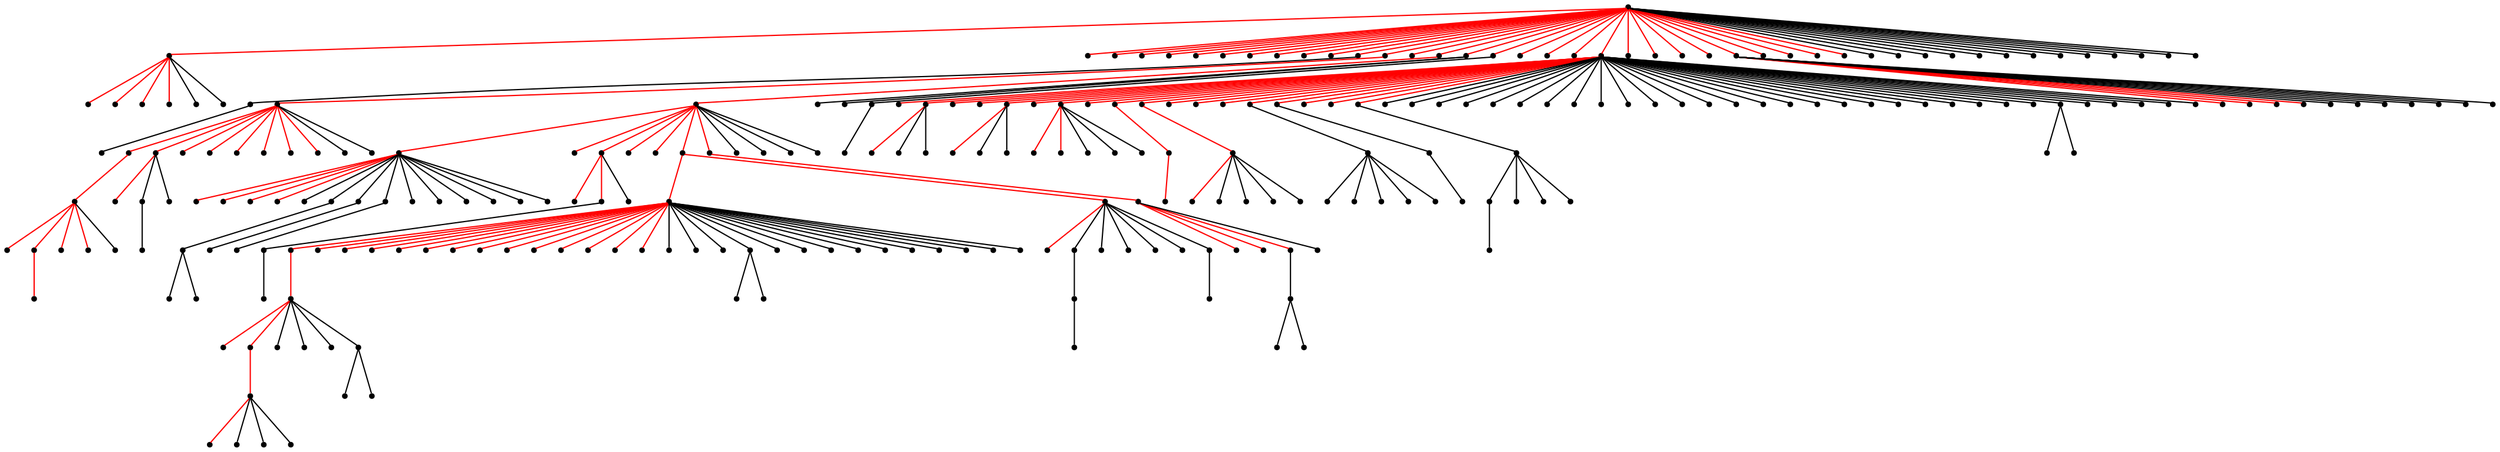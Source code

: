 strict graph "" {
	graph [bb="0,0,212.8,192.82",
		"edge"="{'color': '', 'pos': ''}",
		file="tmp_workspace/eucore/set2/layers/EUcore_Layer_2_drawing.dot",
		"graph"="{'bb': '0,0,212.8,192.82', 'edge': \"{'pos': ''}\", 'file': 'tmp_workspace/eucore/set2/layers/EUcore_Layer_2_drawing.dot', 'graph': '{\'\
bb\': \'0,0,212.8,192.82\', \'edge\': \"{\'pos\': \'\'}\", \'file\': \'tmp_workspace/eucore/set2/forests/EUcore_Layer_1_drawing.dot\', \'\
graph\': \"{\'bb\': \'0,0,212.8,192.82\', \'file\': \'/Users/felicedeluca/Developer/UofA/mlgd/pipeline/impred/tmp_workspace/eucore/\
set2/forests/EUcore_Layer_1_drawing.dot\', \'overlap\': \'prism\'}\", \'node\': \"{\'height\': \'\', \'label\': \'\\\\\\\\N\', \'level\': \'\', \'\
penwidth\': \'1\', \'pos\': \'\', \'shape\': \'point\', \'width\': \'\'}\", \'overlap\': \'prism\'}', 'node': \"{'height': '', 'label': '\\\\N', '\
level': '', 'penwidth': '1', 'pos': '', 'shape': 'point', 'width': ''}\", 'overlap': 'prism'}",
		"node"="{'height': '', 'label': '\\N', 'level': '', 'penwidth': '1', 'pos': '', 'shape': 'point', 'width': ''}",
		overlap=prism
	];
	node [label="\N",
		penwidth=1,
		shape=point
	];
	1	 [height=0.05,
		label=318,
		level=1,
		pos="-15.468000000000146,-28.455599999999833",
		width=0.05];
	2	 [height=0.05,
		label=547,
		level=1,
		pos="-58.84100000000011,-10.725599999999957",
		width=0.05];
	1 -- 2	 [color=red,
		pos="140.09,64.248 132.95,67.165 107.43,77.6 100.39,80.477"];
	28	 [height=0.05,
		label=121,
		level=1,
		pos="-19.95161068050097,-21.991405623407843",
		width=0.05];
	1 -- 28	 [color=red,
		pos="140.77,65.191 137.99,69.193 131.08,79.162 128.18,83.333"];
	37	 [height=0.05,
		label=114,
		level=1,
		pos="-7.602136230778282,-28.32613634986051",
		width=0.05];
	1 -- 37	 [color=red,
		pos="143.85,63.518 149.92,63.617 168.84,63.929 175.17,64.033"];
	17	 [height=0.05,
		label=494,
		level=1,
		pos="-16.66110018114645,-20.67967011152905",
		width=0.05];
	1 -- 17	 [color=red,
		pos="141.68,65.299 141.35,67.44 140.8,70.986 140.47,73.171"];
	55	 [height=0.05,
		label=169,
		level=1,
		pos="-9.094893111006133,-23.84343323652286",
		width=0.05];
	1 -- 55	 [color=red,
		pos="143.5,64.603 147.74,67.678 159.59,76.251 163.88,79.358"];
	52	 [height=0.05,
		label=256,
		level=1,
		pos="-21.468478046940344,-23.368082247612787",
		width=0.05];
	1 -- 52	 [color=red,
		pos="140.51,64.707 135.91,68.611 121.56,80.777 116.76,84.844"];
	59	 [height=0.05,
		label=424,
		level=1,
		pos="-8.219651571813648,-25.397819966009337",
		width=0.05];
	1 -- 59	 [color=red,
		pos="143.77,64.252 145.91,65.157 149.46,66.655 151.65,67.578"];
	30	 [height=0.05,
		label=420,
		level=1,
		pos="-8.662648478684744,-32.402214288728175",
		width=0.05];
	1 -- 30	 [color=red,
		pos="143.66,62.498 146.33,60.951 151.46,57.974 154.13,56.422"];
	42	 [height=0.05,
		label=170,
		level=1,
		pos="-22.439554371990575,-32.10059702483342",
		width=0.05];
	1 -- 42	 [color=red,
		pos="140.04,62.485 137.67,61.245 133.66,59.153 131.39,57.967"];
	11	 [height=0.05,
		label=84,
		level=1,
		pos="-11.45192184483709,-35.22019089112449",
		width=0.05];
	1 -- 11	 [color=red,
		pos="143.02,61.693 145.52,57.483 151.74,46.994 154.35,42.607"];
	41	 [height=0.05,
		label=96,
		level=1,
		pos="-14.278009683878878,-36.23200641428929",
		width=0.05];
	1 -- 41	 [color=red,
		pos="142.27,61.399 143.31,54.597 146.59,33.125 147.59,26.581"];
	23	 [height=0.05,
		label=333,
		level=1,
		pos="-15.308000000000149,-55.26060000000007",
		width=0.05];
	1 -- 23	 [color=red,
		pos="141.97,61.383 142,56.348 142.07,43.652 142.1,38.702"];
	54	 [height=0.05,
		label=47,
		level=1,
		pos="-9.958000000000155,-5.247599999999991",
		width=0.05];
	1 -- 54	 [color=red,
		pos="142.39,65.307 143.4,69.582 145.93,80.231 146.98,84.686"];
	44	 [height=0.05,
		label=83,
		level=1,
		pos="-14.516854027368426,-36.26481859160111",
		width=0.05];
	1 -- 44	 [color=red,
		pos="142.18,61.634 142.53,58.735 143.21,53.156 143.56,50.247"];
	45	 [height=0.05,
		label=375,
		level=1,
		pos="-54.78800000000008,12.538400000000038",
		width=0.05];
	1 -- 45	 [color=red,
		pos="140.65,64.85 134.67,71.074 110.05,96.749 103.98,103.07"];
	6	 [height=0.05,
		label=409,
		level=1,
		pos="10.04199999999993,-39.479600000000005",
		width=0.05];
	1 -- 6	 [color=red,
		pos="143.63,62.763 148.24,60.77 161.09,55.215 165.75,53.202"];
	46	 [height=0.05,
		label=411,
		level=1,
		pos="12.452000000000027,-51.41959999999992",
		width=0.05];
	1 -- 46	 [color=red,
		pos="143.45,62.252 148.26,58.302 163.22,45.991 168.22,41.877"];
	48	 [height=0.05,
		label=107,
		level=1,
		pos="-7.7786949375281695,-26.793324051516116",
		width=0.05];
	1 -- 48	 [color=red,
		pos="143.78,63.882 148.07,64.809 158.76,67.12 163.23,68.087"];
	9	 [height=0.05,
		label=82,
		level=1,
		pos="-12.003706419929077,-35.518690234716004",
		width=0.05];
	1 -- 9	 [color=red,
		pos="142.9,61.564 145.97,55.296 155.67,35.515 158.63,29.486"];
	32	 [height=0.05,
		label=113,
		level=1,
		pos="-17.766215439700535,-35.97934770080608",
		width=0.05];
	1 -- 32	 [color=red,
		pos="141.34,61.469 139.33,54.894 132.98,34.141 131.05,27.816"];
	3	 [height=0.05,
		label=64,
		level=1,
		pos="14.96199999999989,20.83840000000002",
		width=0.05];
	1 -- 3	 [color=red,
		pos="142.97,65.127 147.59,72.611 166.64,103.48 171.33,111.09"];
	20	 [height=0.05,
		label=86,
		level=1,
		pos="-22.160489641519018,-32.590712582605924",
		width=0.05];
	1 -- 20	 [color=red,
		pos="140.39,62.518 136.07,59.85 124.03,52.412 119.67,49.716"];
	15	 [height=0.05,
		label=115,
		level=1,
		pos="-19.71207798882009,-35.07952449364245",
		width=0.05];
	1 -- 15	 [color=red,
		pos="140.89,61.824 138.74,58.48 133.92,50.956 131.64,47.403"];
	51	 [height=0.05,
		label=283,
		level=1,
		pos="-20.27723514913196,-34.68133939006586",
		width=0.05];
	1 -- 51	 [color=red,
		pos="140.71,61.881 136.67,56.647 123.91,40.126 120.02,35.091"];
	43	 [height=0.05,
		label=13,
		level=1,
		pos="-23.318613794990593,-28.961995808207487",
		width=0.05];
	1 -- 43	 [color=red,
		pos="140.08,63.365 135.59,63.076 124.27,62.346 119.86,62.061"];
	4	 [height=0.05,
		label=282,
		level=1,
		pos="-21.137999999999998,-77.5765999999999",
		width=0.05];
	1 -- 4	 [color=red,
		pos="141.71,61.376 140.78,53.296 137.44,24.384 136.52,16.413"];
	50	 [height=0.05,
		label=160,
		level=1,
		pos="-21.792211914176136,-23.776613214673436",
		width=0.05];
	1 -- 50	 [color=red,
		pos="140.29,64.72 137.67,66.651 132.65,70.367 130.03,72.304"];
	35	 [height=0.05,
		label=367,
		level=1,
		pos="-23.14948738406258,-30.1536357007889",
		width=0.05];
	1 -- 35	 [color=red,
		pos="140.04,63.063 133.91,61.709 114.81,57.487 108.43,56.076"];
	14	 [height=0.05,
		label=5,
		level=1,
		pos="-22.89570560711295,-25.863735210561618",
		width=0.05];
	1 -- 14	 [color=red,
		pos="140.25,64.082 134.78,65.989 117.75,71.932 112.06,73.918"];
	36	 [height=0.05,
		label=183,
		level=1,
		pos="-21.981071222206776,-32.86790970435292",
		width=0.05];
	1 -- 36	 [color=red,
		pos="140.42,62.446 134.54,58.462 113.49,44.207 107.69,40.277"];
	27	 [label=245,
		level=2,
		pos="-18.381146763375853,-21.147922557221023"];
	1 -- 27;
	47	 [label=426,
		level=2,
		pos="-7.751273838307505,-29.98553823996671"];
	1 -- 47;
	56	 [label=455,
		level=2,
		pos="-23.262649807457976,-27.391641329861656"];
	1 -- 56;
	29	 [label=615,
		level=2,
		pos="-10.113080800303571,-22.69249198111058"];
	1 -- 29;
	21	 [label=40,
		level=2,
		pos="-15.150047927706444,-20.595098734025207"];
	1 -- 21;
	5	 [label=361,
		level=2,
		pos="-10.345269154834227,-34.42604406729083"];
	1 -- 5;
	26	 [label=263,
		level=2,
		pos="-12.454697965652882,-21.188648471163052"];
	1 -- 26;
	31	 [label=417,
		level=2,
		pos="-21.201305085016028,-33.84241598672108"];
	1 -- 31;
	25	 [label=482,
		level=2,
		pos="-13.113685951365362,-35.961982553071955"];
	1 -- 25;
	19	 [label=48,
		level=2,
		pos="-18.769942046319642,-35.59603082701665"];
	1 -- 19;
	24	 [label=486,
		level=2,
		pos="-22.85891149828562,-31.150595528229175"];
	1 -- 24;
	57	 [label=443,
		level=2,
		pos="-22.324143824408505,-24.597897894899997"];
	1 -- 57;
	16	 [label=338,
		level=2,
		pos="-8.6130717898956,-24.59573822695958"];
	1 -- 16;
	66	 [height=0.05,
		label=133,
		level=1,
		pos="-64.6209972826978,-16.06228484029846",
		width=0.05];
	2 -- 66	 [color=red,
		pos="97.154,79.903 94.927,77.846 90.642,73.89 88.408,71.827"];
	68	 [height=0.05,
		label=340,
		level=1,
		pos="-56.846092587391624,-3.1158090641210805",
		width=0.05];
	2 -- 68	 [color=red,
		pos="99.055,83.036 99.619,85.185 100.55,88.745 101.13,90.939"];
	67	 [height=0.05,
		label=87,
		level=1,
		pos="-64.60286284995598,-5.369341028388999",
		width=0.05];
	2 -- 67	 [color=red,
		pos="97.095,82.594 94.775,84.751 90.311,88.901 87.983,91.065"];
	63	 [height=0.05,
		label=165,
		level=1,
		pos="-66.69861889068841,-11.108221276673115",
		width=0.05];
	2 -- 63	 [color=red,
		pos="96.756,81.128 92.482,80.919 81.834,80.401 77.38,80.184"];
	65	 [label=38,
		level=2,
		pos="-57.44230511512443,-18.467190682262046"];
	2 -- 65;
	61	 [label=339,
		level=2,
		pos="-51.802966147436805,-7.210681343354032"];
	2 -- 61;
	377	 [label=627,
		level=2,
		pos="-15.240202387155328,-66.61881882691088"];
	23 -- 377;
	95	 [height=0.05,
		label=135,
		level=1,
		pos="-8.207999999999956,6.364400000000124",
		width=0.05];
	54 -- 95	 [color=red,
		pos="147.73,88.509 148.06,90.652 148.59,94.201 148.92,96.388"];
	69	 [height=0.05,
		label=679,
		level=1,
		pos="-72.65400000000001,26.348400000000098",
		width=0.05];
	45 -- 69	 [color=red,
		pos="100.98,105.76 97.525,108.43 89.571,114.58 86.257,117.14"];
	599	 [label=421,
		level=2,
		pos="17.263474167784253,-42.6003185897944"];
	6 -- 599;
	597	 [label=390,
		level=2,
		pos="12.197087487652595,-34.492636845970694"];
	6 -- 597;
	694	 [label=986,
		level=2,
		pos="37.610909428318564,-72.11262278337742"];
	46 -- 694;
	160	 [height=0.05,
		label=209,
		level=1,
		pos="17.540878480170797,28.270624394969268",
		width=0.05];
	3 -- 160	 [color=red,
		pos="173.08,114.8 173.95,117.3 175.41,121.52 176.24,123.92"];
	122	 [height=0.05,
		label=21,
		level=1,
		pos="-8.668000000000227,41.478399999999986",
		width=0.05];
	3 -- 122	 [color=red,
		pos="170.83,114.14 166.56,117.87 154.65,128.27 150.34,132.04"];
	218	 [height=0.05,
		label=105,
		level=1,
		pos="8.726283604706975,25.634691766577586",
		width=0.05];
	3 -- 218	 [color=red,
		pos="170.57,114.18 168.32,115.9 164.54,118.81 162.39,120.46"];
	224	 [height=0.05,
		label=329,
		level=1,
		pos="19.435273377453466,14.367047825745427",
		width=0.05];
	3 -- 224	 [color=red,
		pos="173.55,111.09 176.78,106.41 185.79,93.385 189.05,88.664"];
	152	 [height=0.05,
		label=489,
		level=1,
		pos="20.981999999999772,59.97839999999982",
		width=0.05];
	3 -- 152	 [color=red,
		pos="172.7,114.89 173.76,121.75 177.09,143.4 178.1,149.99"];
	205	 [height=0.05,
		label=498,
		level=1,
		pos="18.295749103962052,13.712763847031217",
		width=0.05];
	3 -- 205	 [color=red,
		pos="173.19,111.05 174.45,108.34 176.89,103.13 178.16,100.42"];
	153	 [height=0.05,
		label=244,
		level=1,
		pos="39.7019999999999,55.678399999999954",
		width=0.05];
	3 -- 153	 [color=red,
		pos="173.44,114.28 177.44,119.91 191.55,139.78 195.86,145.85"];
	236	 [height=0.05,
		label=6,
		level=1,
		pos="22.80275486559235,20.197200490991555",
		width=0.05];
	3 -- 236	 [color=red,
		pos="174.19,112.63 180,112.16 198.09,110.68 204.13,110.18"];
	181	 [height=0.05,
		label=16,
		level=1,
		pos="2.941999999999993,53.04840000000015",
		width=0.05];
	3 -- 181	 [color=red,
		pos="171.73,114.51 169.67,120.05 163.22,137.32 161.07,143.09"];
	216	 [height=0.05,
		label=412,
		level=1,
		pos="-3.928000000000104,64.6584",
		width=0.05];
	3 -- 216	 [color=red,
		pos="171.57,114.67 168.46,121.87 157.34,147.66 154.28,154.78"];
	210	 [height=0.05,
		label=2,
		level=1,
		pos="22.02238774026052,17.36860193241136",
		width=0.05];
	3 -- 210	 [color=red,
		pos="174.34,111.82 179.83,109.12 195.32,101.5 200.49,98.965"];
	187	 [height=0.05,
		label=173,
		level=1,
		pos="22.217695871894275,23.87870443989405",
		width=0.05];
	3 -- 187	 [color=red,
		pos="174.17,113.53 177.79,115.05 185.91,118.45 189.75,120.06"];
	174	 [height=0.05,
		label=405,
		level=1,
		pos="22.690507735020233,19.36913424378188",
		width=0.05];
	3 -- 174	 [color=red,
		pos="174.33,112.41 177.85,111.74 185.23,110.34 188.7,109.68"];
	188	 [height=0.05,
		label=269,
		level=1,
		pos="31.05199999999971,44.078399999999895",
		width=0.05];
	3 -- 188	 [color=red,
		pos="173.44,114.31 176.34,118.51 184.45,130.21 187.39,134.46"];
	182	 [height=0.05,
		label=106,
		level=1,
		pos="7.831999999999894,41.36839999999995",
		width=0.05];
	3 -- 182	 [color=red,
		pos="171.72,114.68 170.34,118.65 167.17,127.79 165.85,131.6"];
	232	 [height=0.05,
		label=215,
		level=1,
		pos="21.26699661014213,25.543247650961682",
		width=0.05];
	3 -- 232	 [color=red,
		pos="173.87,113.89 178.63,117.45 193.48,128.53 198.45,132.23"];
	168	 [height=0.05,
		label=232,
		level=1,
		pos="16.233223053572974,28.601940791464244",
		width=0.05];
	3 -- 168	 [color=red,
		pos="172.67,114.58 173.48,119.52 175.74,133.31 176.56,138.31"];
	248	 [height=0.05,
		label=141,
		level=1,
		pos="53.07199999999975,29.688399999999987",
		width=0.05];
	3 -- 248	 [color=red,
		pos="174.43,113.26 181.11,114.81 202.19,119.71 208.61,121.2"];
	203	 [label=42,
		level=2,
		pos="7.223645521170824,19.421910101465368"];
	3 -- 203;
	199	 [label=430,
		level=2,
		pos="14.508116964083955,12.9845752080676"];
	3 -- 199;
	175	 [label=57,
		level=2,
		pos="8.4664458198083,16.400343041728735"];
	3 -- 175;
	185	 [label=177,
		level=2,
		pos="7.315541460039396,22.68779056700577"];
	3 -- 185;
	186	 [label=379,
		level=2,
		pos="20.920914872556708,15.70226261726913"];
	3 -- 186;
	192	 [label=685,
		level=2,
		pos="16.44725143189614,13.112948436711651"];
	3 -- 192;
	155	 [label=89,
		level=2,
		pos="12.596680502909248,13.335478079218262"];
	3 -- 155;
	164	 [label=164,
		level=2,
		pos="14.248454318292717,28.67290229643096"];
	3 -- 164;
	189	 [label=859,
		level=2,
		pos="10.327728025853052,27.195450962695045"];
	3 -- 189;
	198	 [label=300,
		level=2,
		pos="7.866244092187544,24.235284126579963"];
	3 -- 198;
	172	 [label=199,
		level=2,
		pos="9.529604561209567,15.148263492913863"];
	3 -- 172;
	231	 [label=376,
		level=2,
		pos="7.098183387846553,21.05967350290044"];
	3 -- 231;
	191	 [label=10,
		level=2,
		pos="7.686458384253526,17.84589805844553"];
	3 -- 191;
	228	 [label=184,
		level=2,
		pos="20.458743557954033,26.46639999384812"];
	3 -- 228;
	171	 [label=306,
		level=2,
		pos="22.807809685517533,21.41445906928212"];
	3 -- 171;
	239	 [label=234,
		level=2,
		pos="18.523261308902313,27.85309825169832"];
	3 -- 239;
	194	 [label=11,
		level=2,
		pos="22.423795342067766,18.34637593395276"];
	3 -- 194;
	252	 [label=95,
		level=2,
		pos="21.524753371057347,16.500331090526757"];
	3 -- 252;
	169	 [label=103,
		level=2,
		pos="20.22064407958824,14.987311544261637"];
	3 -- 169;
	193	 [label=243,
		level=2,
		pos="13.541521581729093,13.100776673946246"];
	3 -- 193;
	173	 [label=131,
		level=2,
		pos="15.48166346178538,12.988653280573356"];
	3 -- 173;
	230	 [label=357,
		level=2,
		pos="17.39009311451692,13.355557124468051"];
	3 -- 230;
	179	 [label=223,
		level=2,
		pos="11.688063753607693,13.685085025303046"];
	3 -- 179;
	249	 [label=305,
		level=2,
		pos="21.793234966934413,24.740041000809253"];
	3 -- 249;
	206	 [label=201,
		level=2,
		pos="15.204987186934195,28.70157562436772"];
	3 -- 206;
	156	 [label=389,
		level=2,
		pos="8.090205752747039,52.68098719638123"];
	3 -- 156;
	243	 [label=271,
		level=2,
		pos="9.649415492621308,26.640556454683544"];
	3 -- 243;
	219	 [label=466,
		level=2,
		pos="11.06355027246794,27.67145666554661"];
	3 -- 219;
	196	 [label=506,
		level=2,
		pos="8.2596404246088,24.957495749655273"];
	3 -- 196;
	213	 [label=222,
		level=2,
		pos="7.550393845780588,23.47594959904137"];
	3 -- 213;
	184	 [label=281,
		level=2,
		pos="8.038620970810921,17.10270776283018"];
	3 -- 184;
	394	 [height=0.05,
		label=393,
		level=1,
		pos="-29.00492910278367,-77.57700551180933",
		width=0.05];
	4 -- 394	 [color=red,
		pos="134.2,14.365 130.45,14.365 122.58,14.364 118.88,14.364"];
	400	 [height=0.05,
		label=404,
		level=1,
		pos="-18.20428049580291,-84.87604268717529",
		width=0.05];
	4 -- 400	 [color=red,
		pos="137.07,12.401 138.04,9.9719 139.69,5.8722 140.62,3.5471"];
	389	 [height=0.05,
		label=371,
		level=1,
		pos="-13.301072016084959,-78.26299161387199",
		width=0.05];
	4 -- 389	 [color=red,
		pos="138.19,14.198 141.63,13.896 148.85,13.264 152.24,12.967"];
	387	 [height=0.05,
		label=4,
		level=1,
		pos="-25.555065677619098,-84.08644673185648",
		width=0.05];
	4 -- 387	 [color=red,
		pos="135.05,12.55 133.53,10.305 130.95,6.5153 129.5,4.3663"];
	398	 [label=441,
		level=2,
		pos="-26.37226749240041,-71.70369462951547"];
	4 -- 398;
	407	 [label=355,
		level=2,
		pos="-15.363327067147019,-72.86604445509354"];
	4 -- 407;
	388	 [label=856,
		level=2,
		pos="-14.818599478366366,-82.2620829761552"];
	4 -- 388;
	390	 [label=153,
		level=2,
		pos="-21.978204981367874,-85.39853257845832"];
	4 -- 390;
	405	 [label=531,
		level=2,
		pos="-28.089067413754012,-81.2605157810828"];
	4 -- 405;
	401	 [label=154,
		level=2,
		pos="-23.511799344387615,-70.07635664759796"];
	4 -- 401;
	399	 [label=163,
		level=2,
		pos="-28.316738276078436,-74.35879167192456"];
	4 -- 399;
	379	 [label=809,
		level=2,
		pos="-15.116763780819435,-74.48477945375936"];
	377 -- 379;
	93	 [height=0.05,
		label=30,
		level=1,
		pos="-2.3220000000001235,1.8388000000001057",
		width=0.05];
	95 -- 93	 [color=red,
		pos="177.05,76.895 171.9,80.86 155.62,93.377 150.66,97.191"];
	96	 [height=0.05,
		label=336,
		level=1,
		pos="-37.23800000000004,22.058400000000034",
		width=0.05];
	95 -- 96	 [color=red,
		pos="147.3,99.335 141.96,102.23 126.86,110.38 121.83,113.1"];
	103	 [height=0.05,
		label=438,
		level=1,
		pos="-8.8058383975279,14.208580194456765",
		width=0.05];
	95 -- 103	 [color=red,
		pos="149.07,100.13 148.74,104.41 147.93,115.06 147.59,119.52"];
	104	 [height=0.05,
		label=62,
		level=1,
		pos="-4.576000000000107,5.219600000000014",
		width=0.05];
	95 -- 104	 [color=red,
		pos="151.15,97.693 154.66,96.586 162.03,94.265 165.49,93.173"];
	109	 [height=0.05,
		label=65,
		level=1,
		pos="-13.760182450432403,11.937715324811249",
		width=0.05];
	95 -- 109	 [color=red,
		pos="147.79,99.728 145.57,101.95 141.3,106.24 139.08,108.47"];
	98	 [height=0.05,
		label=93,
		level=1,
		pos="-3.5520889984124526,12.705619631739829",
		width=0.05];
	95 -- 98	 [color=red,
		pos="150.54,100.12 152.19,102.36 154.97,106.15 156.54,108.3"];
	99	 [height=0.05,
		label=23,
		level=1,
		pos="-16.052958880684194,5.776868015306466",
		width=0.05];
	95 -- 99	 [color=red,
		pos="147.21,98.156 143.6,97.885 136.02,97.318 132.46,97.051"];
	111	 [height=0.05,
		label=116,
		level=1,
		pos="-12.932840339620286,12.654428413112504",
		width=0.05];
	95 -- 111	 [color=red,
		pos="148.06,99.828 144.92,104.02 136.14,115.71 132.95,119.95"];
	101	 [label=31,
		level=2,
		pos="-13.974940146701238,1.013608000956471"];
	95 -- 101;
	108	 [label=27,
		level=2,
		pos="-0.7307446349880617,8.809645566209259"];
	95 -- 108;
	70	 [height=0.05,
		label=187,
		level=1,
		pos="-102.22999999999998,42.418399999999906",
		width=0.05];
	69 -- 70	 [color=red,
		pos="83.174,119.16 78.087,121.92 62.233,130.54 56.933,133.42"];
	79	 [height=0.05,
		label=971,
		level=1,
		pos="-80.51501629608175,26.043446781617604",
		width=0.05];
	69 -- 79	 [color=red,
		pos="82.952,118.22 80.811,118.14 77.264,118 75.079,117.91"];
	71	 [height=0.05,
		label=80,
		level=1,
		pos="-80.63199999999996,49.63840000000006",
		width=0.05];
	69 -- 71	 [color=red,
		pos="84.138,120.12 82.639,124.49 78.86,135.52 77.387,139.82"];
	75	 [height=0.05,
		label=137,
		level=1,
		pos="-65.64492176862879,29.920709619725518",
		width=0.05];
	69 -- 75	 [color=red,
		pos="86.671,119.27 89.031,120.47 93.013,122.49 95.271,123.64"];
	77	 [height=0.05,
		label=81,
		level=1,
		pos="-72.25040908879807,34.204969738063895",
		width=0.05];
	69 -- 77	 [color=red,
		pos="84.858,120.12 84.969,122.27 85.152,125.84 85.265,128.04"];
	72	 [height=0.05,
		label=533,
		level=1,
		pos="-94.383,8.098400000000083",
		width=0.05];
	69 -- 72	 [color=red,
		pos="83.339,117.1 79.411,113.8 68.462,104.6 64.495,101.27"];
	83	 [height=0.05,
		label=549,
		level=1,
		pos="-65.0380000000001,49.84839999999991",
		width=0.05];
	69 -- 83	 [color=red,
		pos="85.362,120.14 86.793,124.55 90.4,135.68 91.806,140.02"];
	82	 [label=69,
		level=2,
		pos="-72.49450326859727,18.483087897779587"];
	69 -- 82;
	73	 [label=68,
		level=2,
		pos="-64.82132010926173,25.6151201067201"];
	69 -- 73;
	80	 [label=189,
		level=2,
		pos="-75.90459324747214,19.184447375076253"];
	69 -- 80;
	76	 [label=460,
		level=2,
		pos="-69.11565005869825,19.322116959476155"];
	69 -- 76;
	695	 [label=261,
		level=2,
		pos="43.73501773363185,-77.05062553119534"];
	694 -- 695;
	417	 [height=0.05,
		label=44,
		level=1,
		pos="-14.284822998449672,46.986564220205665",
		width=0.05];
	122 -- 417	 [color=red,
		pos="136.96,144.98 139.65,142.34 144.94,137.16 147.41,134.73"];
	411	 [label=278,
		level=2,
		pos="-14.011933246339073,35.70510361653422"];
	122 -- 411;
	428	 [label=296,
		level=2,
		pos="-3.3240667536613975,47.25169638346577"];
	122 -- 428;
	299	 [height=0.05,
		label=210,
		level=1,
		pos="21.45164480553492,67.8312980274352",
		width=0.05];
	152 -- 299	 [color=red,
		pos="178.54,154.17 178.7,156.95 178.98,161.64 179.14,164.3"];
	301	 [label=408,
		level=2,
		pos="27.651266734385615,59.26763431828572"];
	152 -- 301;
	302	 [label=132,
		level=2,
		pos="13.159369649256242,60.81208343409861"];
	152 -- 302;
	335	 [height=0.05,
		label=58,
		level=1,
		pos="39.5279658719255,63.54340386490237",
		width=0.05];
	153 -- 335	 [color=red,
		pos="197.08,149.46 197.03,151.63 196.95,155.22 196.91,157.43"];
	325	 [height=0.05,
		label=301,
		level=1,
		pos="46.47240872129633,59.68466252500475",
		width=0.05];
	153 -- 325	 [color=red,
		pos="198.93,148.7 201.18,150.03 204.97,152.27 207.11,153.54"];
	331	 [label=233,
		level=2,
		pos="45.02872606422159,49.8892236242617"];
	153 -- 331;
	329	 [label=236,
		level=2,
		pos="32.18105125433781,57.98575858456985"];
	153 -- 329;
	330	 [label=158,
		level=2,
		pos="47.48485444546499,54.53133838292403"];
	153 -- 330;
	380	 [height=0.05,
		label=642,
		level=1,
		pos="-7.558000000000099,76.25840000000002",
		width=0.05];
	181 -- 380	 [color=red,
		pos="150.68,166.38 152.66,162.02 157.63,151.03 159.57,146.74"];
	536	 [height=0.05,
		label=55,
		level=1,
		pos="-23.19800000000007,87.46840000000003",
		width=0.05];
	216 -- 536	 [color=red,
		pos="135.48,177.91 138.96,173.79 148.68,162.3 152.2,158.13"];
	355	 [label=447,
		level=2,
		pos="34.86983413160115,49.5927856568313"];
	188 -- 355;
	342	 [label=454,
		level=2,
		pos="-0.8246581190862798,66.29423326575551"];
	182 -- 342;
	462	 [label=407,
		level=2,
		pos="84.80327679937818,37.0571168636709"];
	248 -- 462;
	604	 [label=162,
		level=2,
		pos="6.356000202675971,60.354389621822456"];
	156 -- 604;
	608	 [label=182,
		level=2,
		pos="6.324939290089062,60.347303651399216"];
	156 -- 608;
	85	 [height=0.05,
		label=764,
		level=1,
		pos="-4.263256414560601e-14,1.4210854715202004e-14",
		width=0.05];
	93 -- 85	 [color=red,
		pos="188.82,67.611 186.6,69.376 182.31,72.771 180.07,74.542"];
	151	 [height=0.05,
		label=41,
		level=1,
		pos="-43.77847589676079,26.429984234182914",
		width=0.05];
	96 -- 151	 [color=red,
		pos="118.37,115.21 116.12,116.71 112.34,119.25 110.19,120.69"];
	145	 [label=92,
		level=2,
		pos="-41.987149860510364,14.178584976931894"];
	96 -- 145;
	147	 [label=560,
		level=2,
		pos="-33.17713900323756,28.796202433853214"];
	96 -- 147;
	262	 [height=0.05,
		label=932,
		level=1,
		pos="-103.03295644041488,50.24424402013351",
		width=0.05];
	70 -- 262	 [color=red,
		pos="54.99,136.29 54.68,139.32 54.083,145.13 53.772,148.17"];
	267	 [height=0.05,
		label=546,
		level=1,
		pos="-110.07403598848273,43.01812750816674",
		width=0.05];
	70 -- 267	 [color=red,
		pos="53.378,134.5 49.735,134.78 41.539,135.4 37.669,135.7"];
	258	 [height=0.05,
		label=473,
		level=1,
		pos="-108.53517449291272,37.713790740285866",
		width=0.05];
	70 -- 258	 [color=red,
		pos="53.484,133.09 50.816,131.1 45.684,127.27 43.008,125.27"];
	257	 [height=0.05,
		label=366,
		level=1,
		pos="-107.60854002947902,48.15946965851793",
		width=0.05];
	70 -- 257	 [color=red,
		pos="53.567,136.09 50.92,138.92 45.719,144.47 43.285,147.07"];
	264	 [label=152,
		level=2,
		pos="-95.68282796540598,46.779949268562035"];
	70 -- 264;
	265	 [label=20,
		level=2,
		pos="-102.07931116398856,40.31906284342274"];
	70 -- 265;
	254	 [label=1,
		level=2,
		pos="-90.8830621144332,42.92901928810866"];
	70 -- 254;
	255	 [label=550,
		level=2,
		pos="-92.10538207850503,63.89960983343257"];
	70 -- 255;
	260	 [label=518,
		level=2,
		pos="-105.50272369571434,35.26453018820054"];
	70 -- 260;
	271	 [label=145,
		level=2,
		pos="-97.96909278230832,35.8052885269573"];
	70 -- 271;
	256	 [label=363,
		level=2,
		pos="-109.32348143822473,45.82003119080021"];
	70 -- 256;
	272	 [label=459,
		level=2,
		pos="-109.78539783522226,40.22647453954666"];
	70 -- 272;
	259	 [label=316,
		level=2,
		pos="-105.49179332370095,49.577260103824"];
	70 -- 259;
	261	 [label=155,
		level=2,
		pos="-94.56378437233155,40.652695714804594"];
	70 -- 261;
	284	 [height=0.05,
		label=474,
		level=1,
		pos="-86.24263949790912,55.1528626299547",
		width=0.05];
	71 -- 284	 [color=red,
		pos="75.362,142.98 73.134,145.17 68.847,149.38 66.612,151.58"];
	296	 [height=0.05,
		label=303,
		level=1,
		pos="-77.06100000000009,61.248400000000025",
		width=0.05];
	71 -- 296	 [color=red,
		pos="77.344,143.39 78.003,145.53 79.094,149.08 79.767,151.27"];
	294	 [label=174,
		level=2,
		pos="-87.28878687946688,45.44605434225407"];
	71 -- 294;
	337	 [height=0.05,
		label=172,
		level=1,
		pos="-106.41400000000004,-24.059599999999946",
		width=0.05];
	72 -- 337	 [color=red,
		pos="62.388,98.314 60.319,92.782 53.869,75.542 51.714,69.78"];
	123	 [height=0.05,
		label=350,
		level=1,
		pos="-107.46600000000008,10.758399999999952",
		width=0.05];
	72 -- 123	 [color=red,
		pos="60.991,100.46 58.461,100.97 54.192,101.84 51.771,102.33"];
	112	 [height=0.05,
		label=694,
		level=1,
		pos="-64.25999999999996,70.35840000000005",
		width=0.05];
	83 -- 112	 [color=red,
		pos="92.452,143.68 92.596,147.49 92.921,156.06 93.074,160.11"];
	381	 [height=0.05,
		label=254,
		level=1,
		pos="-9.903772309058855,83.76745626205572",
		width=0.05];
	380 -- 381	 [color=red,
		pos="149.29,170.02 148.62,172.16 147.51,175.71 146.83,177.9"];
	544	 [height=0.05,
		label=63,
		level=1,
		pos="-24.56591821913823,95.21548806058217",
		width=0.05];
	536 -- 544	 [color=red,
		pos="132.49,189.21 132.87,187.06 133.49,183.51 133.88,181.33"];
	542	 [label=59,
		level=2,
		pos="-30.32190289732683,84.1309486996626"];
	536 -- 542;
	539	 [label=3,
		level=2,
		pos="-16.0740971026733,90.80585130033744"];
	536 -- 539;
	548	 [label=56,
		level=2,
		pos="-24.881021929052835,79.78360912067272"];
	536 -- 548;
	545	 [label=208,
		level=2,
		pos="-30.179726840793386,91.09387431286046"];
	536 -- 545;
	376	 [label=812,
		level=2,
		pos="38.62812312811428,55.13554605165836"];
	355 -- 376;
	374	 [label=272,
		level=2,
		pos="38.5995911522439,55.14171302521467"];
	355 -- 374;
	360	 [label=46,
		level=2,
		pos="38.58387300290826,55.143346219652216"];
	355 -- 360;
	367	 [label=15,
		level=2,
		pos="38.567446311498884,55.143760794875945"];
	355 -- 367;
	369	 [label=45,
		level=2,
		pos="38.574085364074136,55.143751228036315"];
	355 -- 369;
	343	 [label=258,
		level=2,
		pos="-3.4777261047054675,73.70029861358678"];
	342 -- 343;
	463	 [label=266,
		level=2,
		pos="116.41303524629373,44.72225689430701"];
	462 -- 463;
	471	 [label=358,
		level=2,
		pos="92.43710639124099,38.957963894619034"];
	462 -- 471;
	474	 [label=499,
		level=2,
		pos="92.43313331175922,38.97384931060792"];
	462 -- 474;
	473	 [label=213,
		level=2,
		pos="92.43471921729447,38.96752527411423"];
	462 -- 473;
	88	 [height=0.05,
		label=74,
		level=1,
		pos="2.3220000000000596,2.2178000000000253",
		width=0.05];
	85 -- 88	 [color=red,
		pos="191.67,67.844 193.9,69.972 198.19,74.067 200.43,76.202"];
	90	 [height=0.05,
		label=314,
		level=1,
		pos="-0.07000000000000739,-1.0024399999999503",
		width=0.05];
	85 -- 90	 [color=red,
		pos="190.11,64.517 189.78,59.81 188.95,47.94 188.63,43.312"];
	94	 [height=0.05,
		label=377,
		level=1,
		pos="0.3987999999998806,-0.5086799999999698",
		width=0.05];
	85 -- 94	 [color=red,
		pos="191.47,64.925 193.38,62.484 197.06,57.787 198.98,55.339"];
	92	 [height=0.05,
		label=211,
		level=1,
		pos="0.8299999999998278,-0.030239999999935208",
		width=0.05];
	85 -- 92	 [color=red,
		pos="192.16,66.414 196.02,66.274 204.69,65.958 208.78,65.809"];
	86	 [label=168,
		level=2,
		pos="-4.473117503382795,-1.9742656102935712"];
	85 -- 86;
	344	 [label=520,
		level=2,
		pos="-45.98231164922397,7.401619877813612"];
	145 -- 344;
	461	 [label=537,
		level=2,
		pos="-101.90848040688111,38.22449560334909"];
	265 -- 461;
	478	 [label=147,
		level=2,
		pos="-83.027896245518,43.35906910440225"];
	254 -- 478;
	633	 [label=19,
		level=2,
		pos="-88.82072282420734,71.04800736405586"];
	255 -- 633;
	863	 [label=807,
		level=2,
		pos="-74.62669852305687,69.16277696648257"];
	296 -- 863;
	281	 [height=0.05,
		label=142,
		level=1,
		pos="-119.0739999999999,0.8924000000000376",
		width=0.05];
	337 -- 281	 [color=red,
		pos="39.175,91.197 41.463,86.687 47.842,74.114 50.153,69.558"];
	492	 [height=0.05,
		label=166,
		level=1,
		pos="-98.92802011498334,-26.47800419156716",
		width=0.05];
	337 -- 492	 [color=red,
		pos="52.977,67.245 56.065,66.247 62.007,64.328 65.105,63.327"];
	513	 [height=0.05,
		label=128,
		level=1,
		pos="-99.71172208359567,-19.940371382413524",
		width=0.05];
	337 -- 513	 [color=red,
		pos="52.569,68.844 55.019,70.35 59.734,73.247 62.192,74.758"];
	503	 [height=0.05,
		label=249,
		level=1,
		pos="-106.26828464174223,-16.194020510411633",
		width=0.05];
	337 -- 503	 [color=red,
		pos="51.038,69.703 51.117,73.978 51.314,84.629 51.397,89.084"];
	522	 [height=0.05,
		label=419,
		level=1,
		pos="-105.62873994730589,-16.231960488480055",
		width=0.05];
	337 -- 522	 [color=red,
		pos="51.186,69.695 51.401,71.836 51.757,75.383 51.976,77.569"];
	515	 [height=0.05,
		label=14,
		level=1,
		pos="-108.22560873283025,-31.715097859172655",
		width=0.05];
	337 -- 515	 [color=red,
		pos="50.546,65.946 49.449,61.313 46.685,49.63 45.607,45.075"];
	504	 [height=0.05,
		label=295,
		level=1,
		pos="-104.5273246657353,-31.69694442432321",
		width=0.05];
	337 -- 504	 [color=red,
		pos="51.505,65.852 52.706,60.993 55.732,48.741 56.913,43.965"];
	509	 [height=0.05,
		label=28,
		level=1,
		pos="-101.06150665498848,-29.824961104412353",
		width=0.05];
	337 -- 509	 [color=red,
		pos="52.424,66.352 55.757,62.762 64.061,53.817 67.535,50.076"];
	506	 [height=0.05,
		label=285,
		level=1,
		pos="-104.76868296737501,-31.752551678960277",
		width=0.05];
	337 -- 506	 [color=red,
		pos="51.409,65.987 51.888,63.75 52.68,60.043 53.169,57.76"];
	507	 [height=0.05,
		label=365,
		level=1,
		pos="-113.91392365717233,-26.43440921533748",
		width=0.05];
	337 -- 507	 [color=red,
		pos="49.12,67.285 44.61,65.857 33.239,62.256 28.806,60.853"];
	494	 [height=0.05,
		label=212,
		level=1,
		pos="-114.00228843335904,-21.98440065419851",
		width=0.05];
	337 -- 494	 [color=red,
		pos="49.256,68.36 45.152,69.482 34.929,72.278 30.653,73.447"];
	502	 [height=0.05,
		label=434,
		level=1,
		pos="-112.20263237896313,-29.386917228576145",
		width=0.05];
	337 -- 502	 [color=red,
		pos="49.581,66.572 47.353,64.522 43.067,60.578 40.832,58.521"];
	516	 [height=0.05,
		label=820,
		level=1,
		pos="-111.33658460115208,-30.196108332689256",
		width=0.05];
	337 -- 516	 [color=red,
		pos="49.83,66.419 46.598,62.39 37.588,51.157 34.322,47.087"];
	487	 [height=0.05,
		label=280,
		level=1,
		pos="-111.73765091340451,-18.26759562976054",
		width=0.05];
	337 -- 487	 [color=red,
		pos="49.696,69.304 47.65,71.531 43.713,75.814 41.66,78.048"];
	512	 [label=61,
		level=2,
		pos="-98.60299330772746,-23.123251706928624"];
	337 -- 512;
	514	 [label=143,
		level=2,
		pos="-101.4133575290389,-17.98653252546253"];
	337 -- 514;
	499	 [label=526,
		level=2,
		pos="-114.27937857135731,-24.215784512351487"];
	337 -- 499;
	336	 [label=655,
		level=2,
		pos="-128.94708940817776,-10.330260048419902"];
	337 -- 336;
	528	 [label=214,
		level=2,
		pos="-99.78021308273712,-28.28824574172577"];
	337 -- 528;
	488	 [label=440,
		level=2,
		pos="-102.67535436564799,-30.9813846321165"];
	337 -- 488;
	519	 [label=458,
		level=2,
		pos="-106.93690266337396,-21.78021097799666"];
	337 -- 519;
	486	 [label=51,
		level=2,
		pos="-109.86569121739687,-31.128857486639554"];
	337 -- 486;
	518	 [label=464,
		level=2,
		pos="-106.49922868967354,-31.926067424652587"];
	337 -- 518;
	497	 [label=60,
		level=2,
		pos="-113.22030268746829,-28.00457368802717"];
	337 -- 497;
	483	 [label=450,
		level=2,
		pos="-98.5837355954771,-24.818238931195424"];
	337 -- 483;
	493	 [label=231,
		level=2,
		pos="-98.98489915782802,-21.471737107668993"];
	337 -- 493;
	517	 [label=181,
		level=2,
		pos="-100.48155042431998,-18.892916759788875"];
	337 -- 517;
	525	 [label=167,
		level=2,
		pos="-102.48170146838108,-17.245966466349056"];
	337 -- 525;
	129	 [height=0.05,
		label=180,
		level=1,
		pos="-101.27455985715233,15.611712541985892",
		width=0.05];
	123 -- 129	 [color=red,
		pos="51.375,103.82 53.603,105.57 57.891,108.93 60.126,110.68"];
	131	 [label=342,
		level=2,
		pos="-112.75299284193478,9.508635914896452"];
	123 -- 131;
	126	 [label=351,
		level=2,
		pos="-107.34194149200287,2.892449125550119"];
	123 -- 126;
	139	 [label=191,
		level=2,
		pos="-110.87705227565792,17.847355920683484"];
	123 -- 139;
	143	 [label=157,
		level=2,
		pos="-112.29836031434827,4.550593022896259"];
	123 -- 143;
	128	 [label=320,
		level=2,
		pos="-105.68213775694913,18.42041077854117"];
	123 -- 128;
	125	 [label=94,
		level=2,
		pos="-117.71775456519471,15.648723074328494"];
	123 -- 125;
	113	 [height=0.05,
		label=129,
		level=1,
		pos="-63.07817207649705,78.13605108705026",
		width=0.05];
	112 -- 113	 [color=red,
		pos="93.441,164.17 93.953,167.54 95.027,174.6 95.531,177.92"];
	114	 [height=0.05,
		label=290,
		level=1,
		pos="-57.66956506194948,74.65429815987163",
		width=0.05];
	112 -- 114	 [color=red,
		pos="94.905,163.44 97.641,165.22 102.9,168.65 105.65,170.44"];
	120	 [height=0.05,
		label=493,
		level=1,
		pos="-75.02000000000015,82.01840000000013",
		width=0.05];
	112 -- 120	 [color=red,
		pos="91.838,163.73 89.773,165.97 85.8,170.28 83.728,172.52"];
	115	 [label=255,
		level=2,
		pos="-71.63999821127798,67.63366146681972"];
	112 -- 115;
	975	 [label=54,
		level=2,
		pos="-72.38713411882188,76.70419095538068"];
	863 -- 975;
	273	 [height=0.05,
		label=480,
		level=1,
		pos="-128.15399999999983,12.498400000000046",
		width=0.05];
	281 -- 273	 [color=red,
		pos="37.231,94.258 35.488,96.486 32.135,100.77 30.387,103.01"];
	338	 [label=513,
		level=2,
		pos="-135.70469376084256,-6.302437176754578"];
	336 -- 338;
	339	 [label=427,
		level=2,
		pos="-135.7209499033911,-6.329836612825535"];
	336 -- 339;
	443	 [label=179,
		level=2,
		pos="-118.01952495714147,8.209517144151704"];
	131 -- 443;
	591	 [label=206,
		level=2,
		pos="-124.85079269277345,18.96660504076017"];
	125 -- 591;
	868	 [label=791,
		level=2,
		pos="-97.1119929966527,105.9582362770417"];
	120 -- 868;
	283	 [height=0.05,
		label=252,
		level=1,
		pos="-128.12017752819048,20.365256406028145",
		width=0.05];
	273 -- 283	 [color=red,
		pos="29.273,106.41 29.283,108.72 29.299,112.56 29.31,114.93"];
	277	 [height=0.05,
		label=221,
		level=1,
		pos="-139.76300000000003,15.688400000000044",
		width=0.05];
	273 -- 277	 [color=red,
		pos="27.45,104.94 25.308,105.53 21.759,106.51 19.572,107.11"];
	279	 [label=362,
		level=2,
		pos="-132.51474602102394,5.950692934714753"];
	273 -- 279;
	276	 [label=509,
		level=2,
		pos="-120.7110280149251,15.04609340817486"];
	273 -- 276;
	275	 [label=356,
		level=2,
		pos="-132.90972436990012,18.765110412186097"];
	273 -- 275;
	274	 [label=39,
		level=2,
		pos="-127.72049710895499,1.148254332223246"];
	273 -- 274;
	871	 [label=612,
		level=2,
		pos="-102.52626509840405,111.66562020322554"];
	868 -- 871;
	872	 [label=401,
		level=2,
		pos="-102.50310739218827,111.68749968928884"];
	868 -- 872;
	304	 [height=0.05,
		label=317,
		level=1,
		pos="-151.55229999999983,3.779400000000024",
		width=0.05];
	277 -- 304	 [color=red,
		pos="16.209,106.17 13.947,103.89 9.5931,99.488 7.3232,97.194"];
	306	 [label=29,
		level=2,
		pos="-127.34383457243457,-6.709652450517727"];
	274 -- 306;
	307	 [label=35,
		level=2,
		pos="-127.31201533675498,-6.708062636588854"];
	274 -- 307;
	313	 [height=0.05,
		label=17,
		level=1,
		pos="-154.10726271896746,-3.6610797679551412",
		width=0.05];
	304 -- 313	 [color=red,
		pos="5.2305,93.871 4.4801,91.686 3.2372,88.067 2.4714,85.836"];
	323	 [label=18,
		level=2,
		pos="-158.23608723520107,7.928563996183528"];
	304 -- 323;
	314	 [label=218,
		level=2,
		pos="-144.8685127647986,-0.369763996183476"];
	304 -- 314;
	319	 [label=226,
		level=2,
		pos="-152.47410850185872,11.59213593298568"];
	304 -- 319;
	954	 [height=0.05,
		label=495,
		level=1,
		pos="-0.10800000000007515,-1.581280000000021",
		width=0.05];
	90 -- 954	 [color=red,
		pos="188.35,39.162 188.17,36.364 187.86,31.642 187.68,28.964"];
	453	 [label=321,
		level=2,
		pos="-123.27222608940782,6.891221039412912"];
	443 -- 453;
	949	 [label=7,
		level=2,
		pos="-101.72945924491201,36.134030814961335"];
	461 -- 949;
	830	 [label=368,
		level=2,
		pos="-101.72529409626668,36.13672227896939"];
	461 -- 830;
	617	 [label=12,
		level=2,
		pos="124.05082039345763,46.60714726735983"];
	463 -- 617;
}
